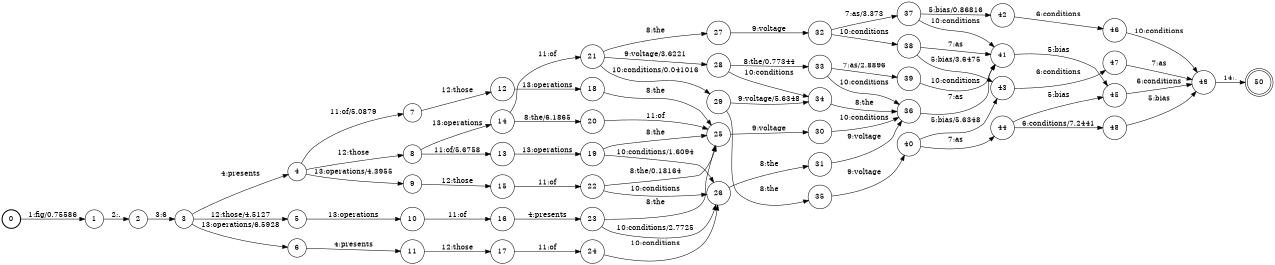 digraph FST {
rankdir = LR;
size = "8.5,11";
label = "";
center = 1;
orientation = Portrait;
ranksep = "0.4";
nodesep = "0.25";
0 [label = "0", shape = circle, style = bold, fontsize = 14]
	0 -> 1 [label = "1:fig/0.75586", fontsize = 14];
1 [label = "1", shape = circle, style = solid, fontsize = 14]
	1 -> 2 [label = "2:.", fontsize = 14];
2 [label = "2", shape = circle, style = solid, fontsize = 14]
	2 -> 3 [label = "3:6", fontsize = 14];
3 [label = "3", shape = circle, style = solid, fontsize = 14]
	3 -> 4 [label = "4:presents", fontsize = 14];
	3 -> 5 [label = "12:those/4.5127", fontsize = 14];
	3 -> 6 [label = "13:operations/6.5928", fontsize = 14];
4 [label = "4", shape = circle, style = solid, fontsize = 14]
	4 -> 7 [label = "11:of/5.0879", fontsize = 14];
	4 -> 8 [label = "12:those", fontsize = 14];
	4 -> 9 [label = "13:operations/4.3955", fontsize = 14];
5 [label = "5", shape = circle, style = solid, fontsize = 14]
	5 -> 10 [label = "13:operations", fontsize = 14];
6 [label = "6", shape = circle, style = solid, fontsize = 14]
	6 -> 11 [label = "4:presents", fontsize = 14];
7 [label = "7", shape = circle, style = solid, fontsize = 14]
	7 -> 12 [label = "12:those", fontsize = 14];
8 [label = "8", shape = circle, style = solid, fontsize = 14]
	8 -> 13 [label = "11:of/5.6758", fontsize = 14];
	8 -> 14 [label = "13:operations", fontsize = 14];
9 [label = "9", shape = circle, style = solid, fontsize = 14]
	9 -> 15 [label = "12:those", fontsize = 14];
10 [label = "10", shape = circle, style = solid, fontsize = 14]
	10 -> 16 [label = "11:of", fontsize = 14];
11 [label = "11", shape = circle, style = solid, fontsize = 14]
	11 -> 17 [label = "12:those", fontsize = 14];
12 [label = "12", shape = circle, style = solid, fontsize = 14]
	12 -> 18 [label = "13:operations", fontsize = 14];
13 [label = "13", shape = circle, style = solid, fontsize = 14]
	13 -> 19 [label = "13:operations", fontsize = 14];
14 [label = "14", shape = circle, style = solid, fontsize = 14]
	14 -> 20 [label = "8:the/6.1865", fontsize = 14];
	14 -> 21 [label = "11:of", fontsize = 14];
15 [label = "15", shape = circle, style = solid, fontsize = 14]
	15 -> 22 [label = "11:of", fontsize = 14];
16 [label = "16", shape = circle, style = solid, fontsize = 14]
	16 -> 23 [label = "4:presents", fontsize = 14];
17 [label = "17", shape = circle, style = solid, fontsize = 14]
	17 -> 24 [label = "11:of", fontsize = 14];
18 [label = "18", shape = circle, style = solid, fontsize = 14]
	18 -> 25 [label = "8:the", fontsize = 14];
19 [label = "19", shape = circle, style = solid, fontsize = 14]
	19 -> 25 [label = "8:the", fontsize = 14];
	19 -> 26 [label = "10:conditions/1.6094", fontsize = 14];
20 [label = "20", shape = circle, style = solid, fontsize = 14]
	20 -> 25 [label = "11:of", fontsize = 14];
21 [label = "21", shape = circle, style = solid, fontsize = 14]
	21 -> 27 [label = "8:the", fontsize = 14];
	21 -> 28 [label = "9:voltage/3.6221", fontsize = 14];
	21 -> 29 [label = "10:conditions/0.041016", fontsize = 14];
22 [label = "22", shape = circle, style = solid, fontsize = 14]
	22 -> 25 [label = "8:the/0.18164", fontsize = 14];
	22 -> 26 [label = "10:conditions", fontsize = 14];
23 [label = "23", shape = circle, style = solid, fontsize = 14]
	23 -> 25 [label = "8:the", fontsize = 14];
	23 -> 26 [label = "10:conditions/2.7725", fontsize = 14];
24 [label = "24", shape = circle, style = solid, fontsize = 14]
	24 -> 26 [label = "10:conditions", fontsize = 14];
25 [label = "25", shape = circle, style = solid, fontsize = 14]
	25 -> 30 [label = "9:voltage", fontsize = 14];
26 [label = "26", shape = circle, style = solid, fontsize = 14]
	26 -> 31 [label = "8:the", fontsize = 14];
27 [label = "27", shape = circle, style = solid, fontsize = 14]
	27 -> 32 [label = "9:voltage", fontsize = 14];
28 [label = "28", shape = circle, style = solid, fontsize = 14]
	28 -> 33 [label = "8:the/0.77344", fontsize = 14];
	28 -> 34 [label = "10:conditions", fontsize = 14];
29 [label = "29", shape = circle, style = solid, fontsize = 14]
	29 -> 35 [label = "8:the", fontsize = 14];
	29 -> 34 [label = "9:voltage/5.6348", fontsize = 14];
30 [label = "30", shape = circle, style = solid, fontsize = 14]
	30 -> 36 [label = "10:conditions", fontsize = 14];
31 [label = "31", shape = circle, style = solid, fontsize = 14]
	31 -> 36 [label = "9:voltage", fontsize = 14];
32 [label = "32", shape = circle, style = solid, fontsize = 14]
	32 -> 37 [label = "7:as/3.373", fontsize = 14];
	32 -> 38 [label = "10:conditions", fontsize = 14];
33 [label = "33", shape = circle, style = solid, fontsize = 14]
	33 -> 39 [label = "7:as/2.8896", fontsize = 14];
	33 -> 36 [label = "10:conditions", fontsize = 14];
34 [label = "34", shape = circle, style = solid, fontsize = 14]
	34 -> 36 [label = "8:the", fontsize = 14];
35 [label = "35", shape = circle, style = solid, fontsize = 14]
	35 -> 40 [label = "9:voltage", fontsize = 14];
36 [label = "36", shape = circle, style = solid, fontsize = 14]
	36 -> 41 [label = "7:as", fontsize = 14];
37 [label = "37", shape = circle, style = solid, fontsize = 14]
	37 -> 42 [label = "5:bias/0.86816", fontsize = 14];
	37 -> 41 [label = "10:conditions", fontsize = 14];
38 [label = "38", shape = circle, style = solid, fontsize = 14]
	38 -> 43 [label = "5:bias/3.6475", fontsize = 14];
	38 -> 41 [label = "7:as", fontsize = 14];
39 [label = "39", shape = circle, style = solid, fontsize = 14]
	39 -> 41 [label = "10:conditions", fontsize = 14];
40 [label = "40", shape = circle, style = solid, fontsize = 14]
	40 -> 43 [label = "5:bias/5.6348", fontsize = 14];
	40 -> 44 [label = "7:as", fontsize = 14];
41 [label = "41", shape = circle, style = solid, fontsize = 14]
	41 -> 45 [label = "5:bias", fontsize = 14];
42 [label = "42", shape = circle, style = solid, fontsize = 14]
	42 -> 46 [label = "6:conditions", fontsize = 14];
43 [label = "43", shape = circle, style = solid, fontsize = 14]
	43 -> 47 [label = "6:conditions", fontsize = 14];
44 [label = "44", shape = circle, style = solid, fontsize = 14]
	44 -> 45 [label = "5:bias", fontsize = 14];
	44 -> 48 [label = "6:conditions/7.2441", fontsize = 14];
45 [label = "45", shape = circle, style = solid, fontsize = 14]
	45 -> 49 [label = "6:conditions", fontsize = 14];
46 [label = "46", shape = circle, style = solid, fontsize = 14]
	46 -> 49 [label = "10:conditions", fontsize = 14];
47 [label = "47", shape = circle, style = solid, fontsize = 14]
	47 -> 49 [label = "7:as", fontsize = 14];
48 [label = "48", shape = circle, style = solid, fontsize = 14]
	48 -> 49 [label = "5:bias", fontsize = 14];
49 [label = "49", shape = circle, style = solid, fontsize = 14]
	49 -> 50 [label = "14:.", fontsize = 14];
50 [label = "50", shape = doublecircle, style = solid, fontsize = 14]
}
